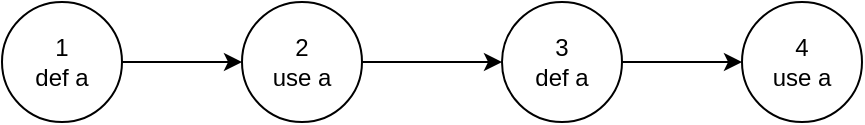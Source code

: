 <mxfile version="17.5.1" type="github">
  <diagram id="7HQYNC31aHsgBr6-6DPW" name="Page-1">
    <mxGraphModel dx="1422" dy="762" grid="1" gridSize="10" guides="1" tooltips="1" connect="1" arrows="1" fold="1" page="1" pageScale="1" pageWidth="827" pageHeight="1169" math="0" shadow="0">
      <root>
        <mxCell id="0" />
        <mxCell id="1" parent="0" />
        <mxCell id="v6Sz__jcGQsvWJIk5j0P-2" value="1&lt;br&gt;def a" style="ellipse;whiteSpace=wrap;html=1;" parent="1" vertex="1">
          <mxGeometry x="150" y="60" width="60" height="60" as="geometry" />
        </mxCell>
        <mxCell id="v6Sz__jcGQsvWJIk5j0P-4" value="4&lt;br&gt;use a" style="ellipse;whiteSpace=wrap;html=1;" parent="1" vertex="1">
          <mxGeometry x="520" y="60" width="60" height="60" as="geometry" />
        </mxCell>
        <mxCell id="v6Sz__jcGQsvWJIk5j0P-9" value="" style="endArrow=classic;html=1;rounded=0;" parent="1" source="kXJHUOvyInJfqK0Md_yd-5" target="kXJHUOvyInJfqK0Md_yd-1" edge="1">
          <mxGeometry width="50" height="50" relative="1" as="geometry">
            <mxPoint x="150" y="400" as="sourcePoint" />
            <mxPoint x="200" y="350" as="targetPoint" />
          </mxGeometry>
        </mxCell>
        <mxCell id="kXJHUOvyInJfqK0Md_yd-1" value="3&lt;br&gt;def a" style="ellipse;whiteSpace=wrap;html=1;" parent="1" vertex="1">
          <mxGeometry x="400" y="60" width="60" height="60" as="geometry" />
        </mxCell>
        <mxCell id="kXJHUOvyInJfqK0Md_yd-2" value="" style="endArrow=classic;html=1;rounded=0;" parent="1" source="kXJHUOvyInJfqK0Md_yd-1" target="v6Sz__jcGQsvWJIk5j0P-4" edge="1">
          <mxGeometry width="50" height="50" relative="1" as="geometry">
            <mxPoint x="210" y="230" as="sourcePoint" />
            <mxPoint x="370" y="230" as="targetPoint" />
          </mxGeometry>
        </mxCell>
        <mxCell id="kXJHUOvyInJfqK0Md_yd-4" value="" style="endArrow=classic;html=1;rounded=0;" parent="1" source="v6Sz__jcGQsvWJIk5j0P-2" target="kXJHUOvyInJfqK0Md_yd-5" edge="1">
          <mxGeometry width="50" height="50" relative="1" as="geometry">
            <mxPoint x="240" y="120" as="sourcePoint" />
            <mxPoint x="400" y="120" as="targetPoint" />
          </mxGeometry>
        </mxCell>
        <mxCell id="kXJHUOvyInJfqK0Md_yd-5" value="2&lt;br&gt;use a" style="ellipse;whiteSpace=wrap;html=1;" parent="1" vertex="1">
          <mxGeometry x="270" y="60" width="60" height="60" as="geometry" />
        </mxCell>
      </root>
    </mxGraphModel>
  </diagram>
</mxfile>
